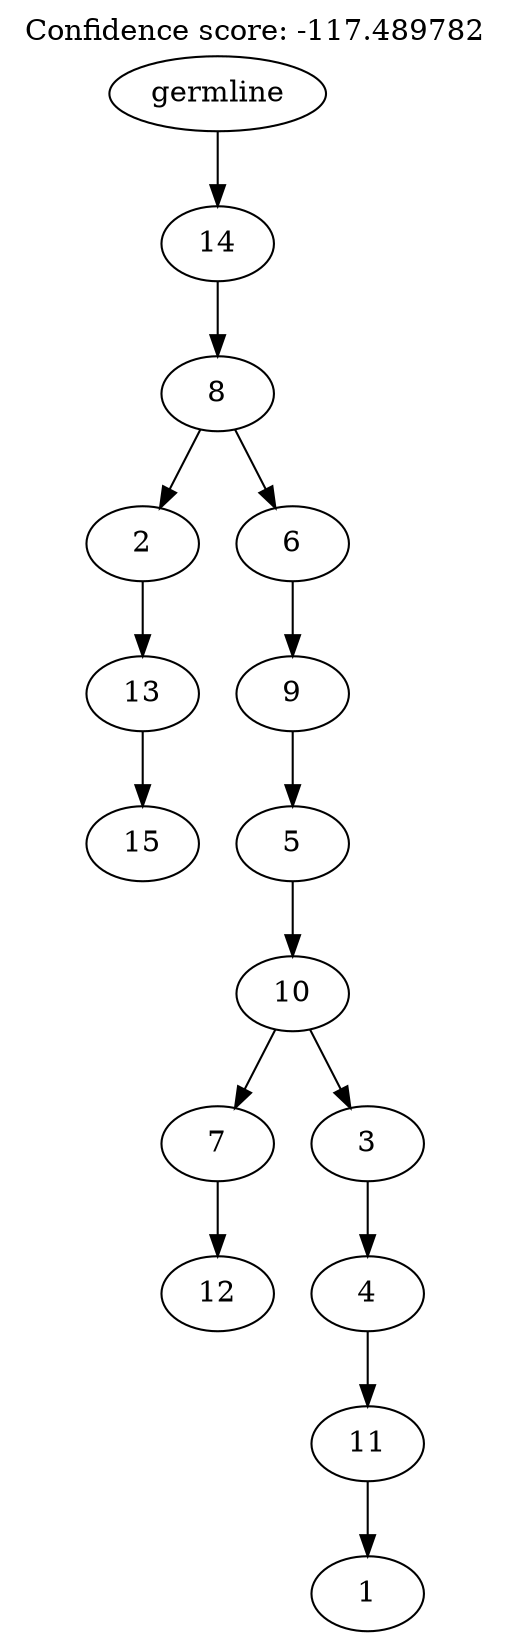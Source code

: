digraph g {
	"14" -> "15";
	"15" [label="15"];
	"13" -> "14";
	"14" [label="13"];
	"11" -> "12";
	"12" [label="12"];
	"9" -> "10";
	"10" [label="1"];
	"8" -> "9";
	"9" [label="11"];
	"7" -> "8";
	"8" [label="4"];
	"6" -> "7";
	"7" [label="3"];
	"6" -> "11";
	"11" [label="7"];
	"5" -> "6";
	"6" [label="10"];
	"4" -> "5";
	"5" [label="5"];
	"3" -> "4";
	"4" [label="9"];
	"2" -> "3";
	"3" [label="6"];
	"2" -> "13";
	"13" [label="2"];
	"1" -> "2";
	"2" [label="8"];
	"0" -> "1";
	"1" [label="14"];
	"0" [label="germline"];
	labelloc="t";
	label="Confidence score: -117.489782";
}
